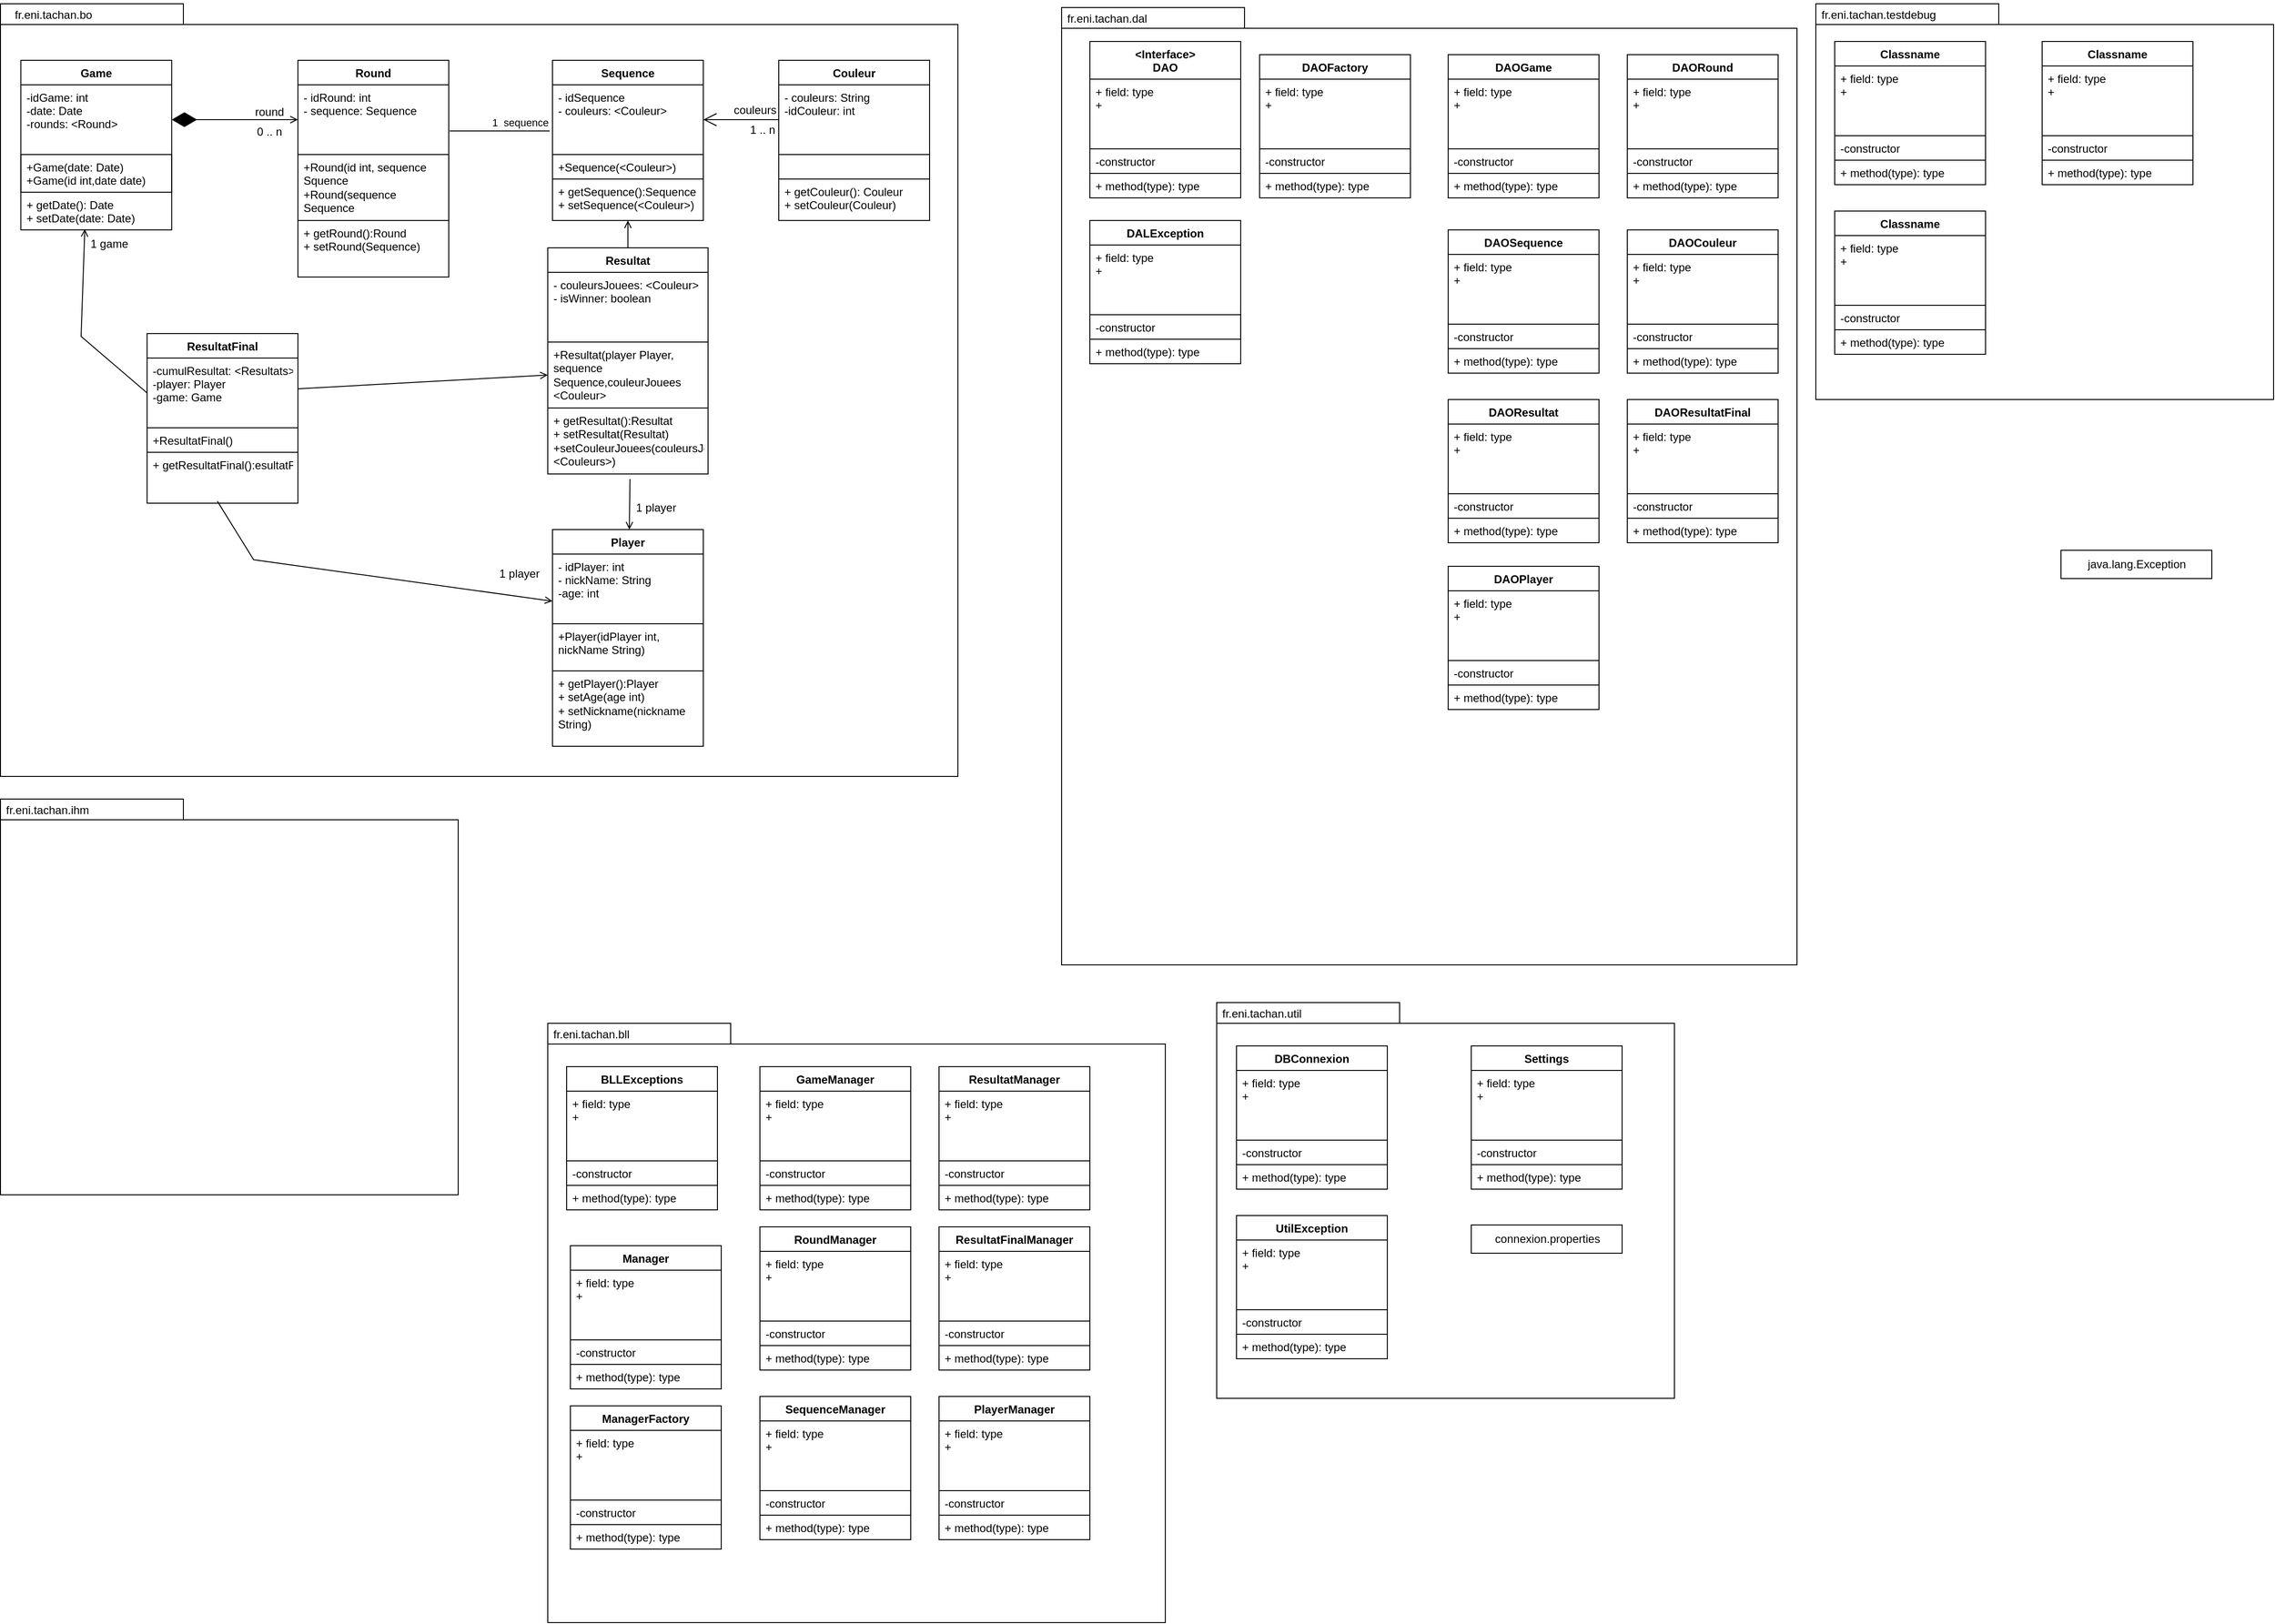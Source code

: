 <mxfile version="20.3.0" type="device"><diagram name="Map" id="b5b7bab2-c9e2-2cf4-8b2a-24fd1a2a6d21"><mxGraphModel dx="1420" dy="-312" grid="1" gridSize="10" guides="1" tooltips="1" connect="1" arrows="1" fold="1" page="1" pageScale="1" pageWidth="1654" pageHeight="1169" background="none" math="0" shadow="0"><root><mxCell id="0"/><mxCell id="1" parent="0"/><mxCell id="zEIN68VKkGKKi_IBw0kK-7" value="" style="group" parent="1" vertex="1" connectable="0"><mxGeometry x="1334.5" y="2376" width="485.5" height="424" as="geometry"/></mxCell><mxCell id="zEIN68VKkGKKi_IBw0kK-8" value="" style="shape=folder;fontStyle=1;spacingTop=10;tabWidth=194;tabHeight=22;tabPosition=left;html=1;rounded=0;shadow=0;comic=0;labelBackgroundColor=none;strokeWidth=1;fillColor=none;fontFamily=Verdana;fontSize=10;align=center;" parent="zEIN68VKkGKKi_IBw0kK-7" vertex="1"><mxGeometry y="4" width="485.5" height="420" as="geometry"/></mxCell><mxCell id="zEIN68VKkGKKi_IBw0kK-9" value="fr.eni.tachan.util" style="text;strokeColor=none;fillColor=none;align=left;verticalAlign=middle;spacingLeft=4;spacingRight=4;overflow=hidden;points=[[0,0.5],[1,0.5]];portConstraint=eastwest;rotatable=0;" parent="zEIN68VKkGKKi_IBw0kK-7" vertex="1"><mxGeometry width="110" height="30" as="geometry"/></mxCell><mxCell id="zEIN68VKkGKKi_IBw0kK-60" value="DBConnexion" style="swimlane;fontStyle=1;align=center;verticalAlign=top;childLayout=stackLayout;horizontal=1;startSize=26;horizontalStack=0;resizeParent=1;resizeParentMax=0;resizeLast=0;collapsible=1;marginBottom=0;" parent="zEIN68VKkGKKi_IBw0kK-7" vertex="1"><mxGeometry x="21" y="50" width="159.98" height="152" as="geometry"/></mxCell><mxCell id="zEIN68VKkGKKi_IBw0kK-61" value="+ field: type&#10;+" style="text;strokeColor=none;fillColor=none;align=left;verticalAlign=top;spacingLeft=4;spacingRight=4;overflow=hidden;rotatable=0;points=[[0,0.5],[1,0.5]];portConstraint=eastwest;" parent="zEIN68VKkGKKi_IBw0kK-60" vertex="1"><mxGeometry y="26" width="159.98" height="74" as="geometry"/></mxCell><mxCell id="zEIN68VKkGKKi_IBw0kK-62" value="-constructor" style="text;strokeColor=default;fillColor=none;align=left;verticalAlign=top;spacingLeft=4;spacingRight=4;overflow=hidden;rotatable=0;points=[[0,0.5],[1,0.5]];portConstraint=eastwest;" parent="zEIN68VKkGKKi_IBw0kK-60" vertex="1"><mxGeometry y="100" width="159.98" height="26" as="geometry"/></mxCell><mxCell id="zEIN68VKkGKKi_IBw0kK-63" value="+ method(type): type" style="text;strokeColor=none;fillColor=none;align=left;verticalAlign=top;spacingLeft=4;spacingRight=4;overflow=hidden;rotatable=0;points=[[0,0.5],[1,0.5]];portConstraint=eastwest;" parent="zEIN68VKkGKKi_IBw0kK-60" vertex="1"><mxGeometry y="126" width="159.98" height="26" as="geometry"/></mxCell><mxCell id="zEIN68VKkGKKi_IBw0kK-64" value="UtilException" style="swimlane;fontStyle=1;align=center;verticalAlign=top;childLayout=stackLayout;horizontal=1;startSize=26;horizontalStack=0;resizeParent=1;resizeParentMax=0;resizeLast=0;collapsible=1;marginBottom=0;" parent="zEIN68VKkGKKi_IBw0kK-7" vertex="1"><mxGeometry x="21" y="230" width="159.98" height="152" as="geometry"/></mxCell><mxCell id="zEIN68VKkGKKi_IBw0kK-65" value="+ field: type&#10;+" style="text;strokeColor=none;fillColor=none;align=left;verticalAlign=top;spacingLeft=4;spacingRight=4;overflow=hidden;rotatable=0;points=[[0,0.5],[1,0.5]];portConstraint=eastwest;" parent="zEIN68VKkGKKi_IBw0kK-64" vertex="1"><mxGeometry y="26" width="159.98" height="74" as="geometry"/></mxCell><mxCell id="zEIN68VKkGKKi_IBw0kK-66" value="-constructor" style="text;strokeColor=default;fillColor=none;align=left;verticalAlign=top;spacingLeft=4;spacingRight=4;overflow=hidden;rotatable=0;points=[[0,0.5],[1,0.5]];portConstraint=eastwest;" parent="zEIN68VKkGKKi_IBw0kK-64" vertex="1"><mxGeometry y="100" width="159.98" height="26" as="geometry"/></mxCell><mxCell id="zEIN68VKkGKKi_IBw0kK-67" value="+ method(type): type" style="text;strokeColor=none;fillColor=none;align=left;verticalAlign=top;spacingLeft=4;spacingRight=4;overflow=hidden;rotatable=0;points=[[0,0.5],[1,0.5]];portConstraint=eastwest;" parent="zEIN68VKkGKKi_IBw0kK-64" vertex="1"><mxGeometry y="126" width="159.98" height="26" as="geometry"/></mxCell><mxCell id="zEIN68VKkGKKi_IBw0kK-68" value="Settings" style="swimlane;fontStyle=1;align=center;verticalAlign=top;childLayout=stackLayout;horizontal=1;startSize=26;horizontalStack=0;resizeParent=1;resizeParentMax=0;resizeLast=0;collapsible=1;marginBottom=0;" parent="zEIN68VKkGKKi_IBw0kK-7" vertex="1"><mxGeometry x="270" y="50" width="159.98" height="152" as="geometry"/></mxCell><mxCell id="zEIN68VKkGKKi_IBw0kK-69" value="+ field: type&#10;+" style="text;strokeColor=none;fillColor=none;align=left;verticalAlign=top;spacingLeft=4;spacingRight=4;overflow=hidden;rotatable=0;points=[[0,0.5],[1,0.5]];portConstraint=eastwest;" parent="zEIN68VKkGKKi_IBw0kK-68" vertex="1"><mxGeometry y="26" width="159.98" height="74" as="geometry"/></mxCell><mxCell id="zEIN68VKkGKKi_IBw0kK-70" value="-constructor" style="text;strokeColor=default;fillColor=none;align=left;verticalAlign=top;spacingLeft=4;spacingRight=4;overflow=hidden;rotatable=0;points=[[0,0.5],[1,0.5]];portConstraint=eastwest;" parent="zEIN68VKkGKKi_IBw0kK-68" vertex="1"><mxGeometry y="100" width="159.98" height="26" as="geometry"/></mxCell><mxCell id="zEIN68VKkGKKi_IBw0kK-71" value="+ method(type): type" style="text;strokeColor=none;fillColor=none;align=left;verticalAlign=top;spacingLeft=4;spacingRight=4;overflow=hidden;rotatable=0;points=[[0,0.5],[1,0.5]];portConstraint=eastwest;" parent="zEIN68VKkGKKi_IBw0kK-68" vertex="1"><mxGeometry y="126" width="159.98" height="26" as="geometry"/></mxCell><mxCell id="zEIN68VKkGKKi_IBw0kK-72" value="connexion.properties" style="html=1;strokeColor=default;" parent="zEIN68VKkGKKi_IBw0kK-7" vertex="1"><mxGeometry x="270" y="240" width="160" height="30" as="geometry"/></mxCell><mxCell id="zEIN68VKkGKKi_IBw0kK-10" value="" style="group" parent="1" vertex="1" connectable="0"><mxGeometry x="44.5" y="2160" width="485.5" height="424" as="geometry"/></mxCell><mxCell id="zEIN68VKkGKKi_IBw0kK-11" value="" style="shape=folder;fontStyle=1;spacingTop=10;tabWidth=194;tabHeight=22;tabPosition=left;html=1;rounded=0;shadow=0;comic=0;labelBackgroundColor=none;strokeWidth=1;fillColor=none;fontFamily=Verdana;fontSize=10;align=center;" parent="zEIN68VKkGKKi_IBw0kK-10" vertex="1"><mxGeometry y="4" width="485.5" height="420" as="geometry"/></mxCell><mxCell id="zEIN68VKkGKKi_IBw0kK-12" value="fr.eni.tachan.ihm" style="text;strokeColor=none;fillColor=none;align=left;verticalAlign=middle;spacingLeft=4;spacingRight=4;overflow=hidden;points=[[0,0.5],[1,0.5]];portConstraint=eastwest;rotatable=0;" parent="zEIN68VKkGKKi_IBw0kK-10" vertex="1"><mxGeometry width="110" height="30" as="geometry"/></mxCell><mxCell id="zEIN68VKkGKKi_IBw0kK-16" value="" style="group" parent="1" vertex="1" connectable="0"><mxGeometry x="1970" y="1316" width="485.5" height="424" as="geometry"/></mxCell><mxCell id="zEIN68VKkGKKi_IBw0kK-17" value="" style="shape=folder;fontStyle=1;spacingTop=10;tabWidth=194;tabHeight=22;tabPosition=left;html=1;rounded=0;shadow=0;comic=0;labelBackgroundColor=none;strokeWidth=1;fillColor=none;fontFamily=Verdana;fontSize=10;align=center;" parent="zEIN68VKkGKKi_IBw0kK-16" vertex="1"><mxGeometry y="4" width="485.5" height="420" as="geometry"/></mxCell><mxCell id="zEIN68VKkGKKi_IBw0kK-18" value="fr.eni.tachan.testdebug" style="text;strokeColor=none;fillColor=none;align=left;verticalAlign=middle;spacingLeft=4;spacingRight=4;overflow=hidden;points=[[0,0.5],[1,0.5]];portConstraint=eastwest;rotatable=0;" parent="zEIN68VKkGKKi_IBw0kK-16" vertex="1"><mxGeometry width="140" height="30" as="geometry"/></mxCell><mxCell id="zEIN68VKkGKKi_IBw0kK-48" value="Classname" style="swimlane;fontStyle=1;align=center;verticalAlign=top;childLayout=stackLayout;horizontal=1;startSize=26;horizontalStack=0;resizeParent=1;resizeParentMax=0;resizeLast=0;collapsible=1;marginBottom=0;" parent="zEIN68VKkGKKi_IBw0kK-16" vertex="1"><mxGeometry x="20" y="44" width="159.98" height="152" as="geometry"/></mxCell><mxCell id="zEIN68VKkGKKi_IBw0kK-49" value="+ field: type&#10;+" style="text;strokeColor=none;fillColor=none;align=left;verticalAlign=top;spacingLeft=4;spacingRight=4;overflow=hidden;rotatable=0;points=[[0,0.5],[1,0.5]];portConstraint=eastwest;" parent="zEIN68VKkGKKi_IBw0kK-48" vertex="1"><mxGeometry y="26" width="159.98" height="74" as="geometry"/></mxCell><mxCell id="zEIN68VKkGKKi_IBw0kK-50" value="-constructor" style="text;strokeColor=default;fillColor=none;align=left;verticalAlign=top;spacingLeft=4;spacingRight=4;overflow=hidden;rotatable=0;points=[[0,0.5],[1,0.5]];portConstraint=eastwest;" parent="zEIN68VKkGKKi_IBw0kK-48" vertex="1"><mxGeometry y="100" width="159.98" height="26" as="geometry"/></mxCell><mxCell id="zEIN68VKkGKKi_IBw0kK-51" value="+ method(type): type" style="text;strokeColor=none;fillColor=none;align=left;verticalAlign=top;spacingLeft=4;spacingRight=4;overflow=hidden;rotatable=0;points=[[0,0.5],[1,0.5]];portConstraint=eastwest;" parent="zEIN68VKkGKKi_IBw0kK-48" vertex="1"><mxGeometry y="126" width="159.98" height="26" as="geometry"/></mxCell><mxCell id="zEIN68VKkGKKi_IBw0kK-52" value="Classname" style="swimlane;fontStyle=1;align=center;verticalAlign=top;childLayout=stackLayout;horizontal=1;startSize=26;horizontalStack=0;resizeParent=1;resizeParentMax=0;resizeLast=0;collapsible=1;marginBottom=0;" parent="zEIN68VKkGKKi_IBw0kK-16" vertex="1"><mxGeometry x="240" y="44" width="159.98" height="152" as="geometry"/></mxCell><mxCell id="zEIN68VKkGKKi_IBw0kK-53" value="+ field: type&#10;+" style="text;strokeColor=none;fillColor=none;align=left;verticalAlign=top;spacingLeft=4;spacingRight=4;overflow=hidden;rotatable=0;points=[[0,0.5],[1,0.5]];portConstraint=eastwest;" parent="zEIN68VKkGKKi_IBw0kK-52" vertex="1"><mxGeometry y="26" width="159.98" height="74" as="geometry"/></mxCell><mxCell id="zEIN68VKkGKKi_IBw0kK-54" value="-constructor" style="text;strokeColor=default;fillColor=none;align=left;verticalAlign=top;spacingLeft=4;spacingRight=4;overflow=hidden;rotatable=0;points=[[0,0.5],[1,0.5]];portConstraint=eastwest;" parent="zEIN68VKkGKKi_IBw0kK-52" vertex="1"><mxGeometry y="100" width="159.98" height="26" as="geometry"/></mxCell><mxCell id="zEIN68VKkGKKi_IBw0kK-55" value="+ method(type): type" style="text;strokeColor=none;fillColor=none;align=left;verticalAlign=top;spacingLeft=4;spacingRight=4;overflow=hidden;rotatable=0;points=[[0,0.5],[1,0.5]];portConstraint=eastwest;" parent="zEIN68VKkGKKi_IBw0kK-52" vertex="1"><mxGeometry y="126" width="159.98" height="26" as="geometry"/></mxCell><mxCell id="zEIN68VKkGKKi_IBw0kK-56" value="Classname" style="swimlane;fontStyle=1;align=center;verticalAlign=top;childLayout=stackLayout;horizontal=1;startSize=26;horizontalStack=0;resizeParent=1;resizeParentMax=0;resizeLast=0;collapsible=1;marginBottom=0;" parent="zEIN68VKkGKKi_IBw0kK-16" vertex="1"><mxGeometry x="20" y="224" width="159.98" height="152" as="geometry"/></mxCell><mxCell id="zEIN68VKkGKKi_IBw0kK-57" value="+ field: type&#10;+" style="text;strokeColor=none;fillColor=none;align=left;verticalAlign=top;spacingLeft=4;spacingRight=4;overflow=hidden;rotatable=0;points=[[0,0.5],[1,0.5]];portConstraint=eastwest;" parent="zEIN68VKkGKKi_IBw0kK-56" vertex="1"><mxGeometry y="26" width="159.98" height="74" as="geometry"/></mxCell><mxCell id="zEIN68VKkGKKi_IBw0kK-58" value="-constructor" style="text;strokeColor=default;fillColor=none;align=left;verticalAlign=top;spacingLeft=4;spacingRight=4;overflow=hidden;rotatable=0;points=[[0,0.5],[1,0.5]];portConstraint=eastwest;" parent="zEIN68VKkGKKi_IBw0kK-56" vertex="1"><mxGeometry y="100" width="159.98" height="26" as="geometry"/></mxCell><mxCell id="zEIN68VKkGKKi_IBw0kK-59" value="+ method(type): type" style="text;strokeColor=none;fillColor=none;align=left;verticalAlign=top;spacingLeft=4;spacingRight=4;overflow=hidden;rotatable=0;points=[[0,0.5],[1,0.5]];portConstraint=eastwest;" parent="zEIN68VKkGKKi_IBw0kK-56" vertex="1"><mxGeometry y="126" width="159.98" height="26" as="geometry"/></mxCell><mxCell id="zEIN68VKkGKKi_IBw0kK-73" value="java.lang.Exception" style="html=1;strokeColor=default;" parent="1" vertex="1"><mxGeometry x="2230" y="1900" width="160" height="30" as="geometry"/></mxCell><mxCell id="6e0c8c40b5770093-72" value="" style="shape=folder;fontStyle=1;spacingTop=10;tabWidth=194;tabHeight=22;tabPosition=left;html=1;rounded=0;shadow=0;comic=0;labelBackgroundColor=none;strokeWidth=1;fillColor=none;fontFamily=Verdana;fontSize=10;align=center;" parent="1" vertex="1"><mxGeometry x="44.5" y="1320" width="1015.5" height="820" as="geometry"/></mxCell><mxCell id="zEIN68VKkGKKi_IBw0kK-2" value="fr.eni.tachan.bo" style="text;strokeColor=none;fillColor=none;align=left;verticalAlign=middle;spacingLeft=4;spacingRight=4;overflow=hidden;points=[[0,0.5],[1,0.5]];portConstraint=eastwest;rotatable=0;" parent="1" vertex="1"><mxGeometry x="53.738" y="1316" width="184.768" height="30" as="geometry"/></mxCell><mxCell id="zEIN68VKkGKKi_IBw0kK-19" value="Game" style="swimlane;fontStyle=1;align=center;verticalAlign=top;childLayout=stackLayout;horizontal=1;startSize=26;horizontalStack=0;resizeParent=1;resizeParentMax=0;resizeLast=0;collapsible=1;marginBottom=0;" parent="1" vertex="1"><mxGeometry x="66.13" y="1380" width="159.98" height="180" as="geometry"/></mxCell><mxCell id="zEIN68VKkGKKi_IBw0kK-20" value="-idGame: int&#10;-date: Date&#10;-rounds: &lt;Round&gt;" style="text;strokeColor=none;fillColor=none;align=left;verticalAlign=top;spacingLeft=4;spacingRight=4;overflow=hidden;rotatable=0;points=[[0,0.5],[1,0.5]];portConstraint=eastwest;" parent="zEIN68VKkGKKi_IBw0kK-19" vertex="1"><mxGeometry y="26" width="159.98" height="74" as="geometry"/></mxCell><mxCell id="zEIN68VKkGKKi_IBw0kK-23" value="+Game(date: Date)&#10;+Game(id int,date date)" style="text;strokeColor=default;fillColor=none;align=left;verticalAlign=top;spacingLeft=4;spacingRight=4;overflow=hidden;rotatable=0;points=[[0,0.5],[1,0.5]];portConstraint=eastwest;" parent="zEIN68VKkGKKi_IBw0kK-19" vertex="1"><mxGeometry y="100" width="159.98" height="40" as="geometry"/></mxCell><mxCell id="zEIN68VKkGKKi_IBw0kK-22" value="+ getDate(): Date&#10;+ setDate(date: Date)" style="text;strokeColor=none;fillColor=none;align=left;verticalAlign=top;spacingLeft=4;spacingRight=4;overflow=hidden;rotatable=0;points=[[0,0.5],[1,0.5]];portConstraint=eastwest;" parent="zEIN68VKkGKKi_IBw0kK-19" vertex="1"><mxGeometry y="140" width="159.98" height="40" as="geometry"/></mxCell><mxCell id="zEIN68VKkGKKi_IBw0kK-24" value="Round" style="swimlane;fontStyle=1;align=center;verticalAlign=top;childLayout=stackLayout;horizontal=1;startSize=26;horizontalStack=0;resizeParent=1;resizeParentMax=0;resizeLast=0;collapsible=1;marginBottom=0;" parent="1" vertex="1"><mxGeometry x="360" y="1380" width="159.98" height="230" as="geometry"/></mxCell><mxCell id="zEIN68VKkGKKi_IBw0kK-25" value="- idRound: int&#10;- sequence: Sequence" style="text;strokeColor=none;fillColor=none;align=left;verticalAlign=top;spacingLeft=4;spacingRight=4;overflow=hidden;rotatable=0;points=[[0,0.5],[1,0.5]];portConstraint=eastwest;" parent="zEIN68VKkGKKi_IBw0kK-24" vertex="1"><mxGeometry y="26" width="159.98" height="74" as="geometry"/></mxCell><mxCell id="zEIN68VKkGKKi_IBw0kK-26" value="+Round(id int, sequence Squence&#10;+Round(sequence Sequence" style="text;strokeColor=default;fillColor=none;align=left;verticalAlign=top;spacingLeft=4;spacingRight=4;overflow=hidden;rotatable=0;points=[[0,0.5],[1,0.5]];portConstraint=eastwest;whiteSpace=wrap;" parent="zEIN68VKkGKKi_IBw0kK-24" vertex="1"><mxGeometry y="100" width="159.98" height="70" as="geometry"/></mxCell><mxCell id="zEIN68VKkGKKi_IBw0kK-27" value="+ getRound():Round&#10;+ setRound(Sequence)" style="text;strokeColor=none;fillColor=none;align=left;verticalAlign=top;spacingLeft=4;spacingRight=4;overflow=hidden;rotatable=0;points=[[0,0.5],[1,0.5]];portConstraint=eastwest;" parent="zEIN68VKkGKKi_IBw0kK-24" vertex="1"><mxGeometry y="170" width="159.98" height="60" as="geometry"/></mxCell><mxCell id="zEIN68VKkGKKi_IBw0kK-28" value="Player" style="swimlane;fontStyle=1;align=center;verticalAlign=top;childLayout=stackLayout;horizontal=1;startSize=26;horizontalStack=0;resizeParent=1;resizeParentMax=0;resizeLast=0;collapsible=1;marginBottom=0;whiteSpace=wrap;" parent="1" vertex="1"><mxGeometry x="630" y="1878" width="159.98" height="230" as="geometry"/></mxCell><mxCell id="zEIN68VKkGKKi_IBw0kK-29" value="- idPlayer: int&#10;- nickName: String&#10;-age: int" style="text;strokeColor=none;fillColor=none;align=left;verticalAlign=top;spacingLeft=4;spacingRight=4;overflow=hidden;rotatable=0;points=[[0,0.5],[1,0.5]];portConstraint=eastwest;" parent="zEIN68VKkGKKi_IBw0kK-28" vertex="1"><mxGeometry y="26" width="159.98" height="74" as="geometry"/></mxCell><mxCell id="zEIN68VKkGKKi_IBw0kK-30" value="+Player(idPlayer int, nickName String)" style="text;strokeColor=default;fillColor=none;align=left;verticalAlign=top;spacingLeft=4;spacingRight=4;overflow=hidden;rotatable=0;points=[[0,0.5],[1,0.5]];portConstraint=eastwest;whiteSpace=wrap;" parent="zEIN68VKkGKKi_IBw0kK-28" vertex="1"><mxGeometry y="100" width="159.98" height="50" as="geometry"/></mxCell><mxCell id="zEIN68VKkGKKi_IBw0kK-31" value="+ getPlayer():Player&#10;+ setAge(age int)&#10;+ setNickname(nickname String)" style="text;strokeColor=none;fillColor=none;align=left;verticalAlign=top;spacingLeft=4;spacingRight=4;overflow=hidden;rotatable=0;points=[[0,0.5],[1,0.5]];portConstraint=eastwest;whiteSpace=wrap;" parent="zEIN68VKkGKKi_IBw0kK-28" vertex="1"><mxGeometry y="150" width="159.98" height="80" as="geometry"/></mxCell><mxCell id="zEIN68VKkGKKi_IBw0kK-32" value="Sequence" style="swimlane;fontStyle=1;align=center;verticalAlign=top;childLayout=stackLayout;horizontal=1;startSize=26;horizontalStack=0;resizeParent=1;resizeParentMax=0;resizeLast=0;collapsible=1;marginBottom=0;" parent="1" vertex="1"><mxGeometry x="630" y="1380" width="159.98" height="170" as="geometry"/></mxCell><mxCell id="zEIN68VKkGKKi_IBw0kK-33" value="- idSequence&#10;- couleurs: &lt;Couleur&gt;" style="text;strokeColor=none;fillColor=none;align=left;verticalAlign=top;spacingLeft=4;spacingRight=4;overflow=hidden;rotatable=0;points=[[0,0.5],[1,0.5]];portConstraint=eastwest;" parent="zEIN68VKkGKKi_IBw0kK-32" vertex="1"><mxGeometry y="26" width="159.98" height="74" as="geometry"/></mxCell><mxCell id="zEIN68VKkGKKi_IBw0kK-34" value="+Sequence(&lt;Couleur&gt;)" style="text;strokeColor=default;fillColor=none;align=left;verticalAlign=top;spacingLeft=4;spacingRight=4;overflow=hidden;rotatable=0;points=[[0,0.5],[1,0.5]];portConstraint=eastwest;" parent="zEIN68VKkGKKi_IBw0kK-32" vertex="1"><mxGeometry y="100" width="159.98" height="26" as="geometry"/></mxCell><mxCell id="zEIN68VKkGKKi_IBw0kK-35" value="+ getSequence():Sequence&#10;+ setSequence(&lt;Couleur&gt;)" style="text;strokeColor=none;fillColor=none;align=left;verticalAlign=top;spacingLeft=4;spacingRight=4;overflow=hidden;rotatable=0;points=[[0,0.5],[1,0.5]];portConstraint=eastwest;" parent="zEIN68VKkGKKi_IBw0kK-32" vertex="1"><mxGeometry y="126" width="159.98" height="44" as="geometry"/></mxCell><mxCell id="zEIN68VKkGKKi_IBw0kK-36" value="Resultat" style="swimlane;fontStyle=1;align=center;verticalAlign=top;childLayout=stackLayout;horizontal=1;startSize=26;horizontalStack=0;resizeParent=1;resizeParentMax=0;resizeLast=0;collapsible=1;marginBottom=0;" parent="1" vertex="1"><mxGeometry x="625" y="1579" width="170" height="240" as="geometry"/></mxCell><mxCell id="zEIN68VKkGKKi_IBw0kK-37" value="- couleursJouees: &lt;Couleur&gt;&#10;- isWinner: boolean&#10;" style="text;strokeColor=none;fillColor=none;align=left;verticalAlign=top;spacingLeft=4;spacingRight=4;overflow=hidden;rotatable=0;points=[[0,0.5],[1,0.5]];portConstraint=eastwest;" parent="zEIN68VKkGKKi_IBw0kK-36" vertex="1"><mxGeometry y="26" width="170" height="74" as="geometry"/></mxCell><mxCell id="zEIN68VKkGKKi_IBw0kK-38" value="+Resultat(player Player, sequence Sequence,couleurJouees &lt;Couleur&gt;" style="text;strokeColor=default;fillColor=none;align=left;verticalAlign=top;spacingLeft=4;spacingRight=4;overflow=hidden;rotatable=0;points=[[0,0.5],[1,0.5]];portConstraint=eastwest;whiteSpace=wrap;" parent="zEIN68VKkGKKi_IBw0kK-36" vertex="1"><mxGeometry y="100" width="170" height="70" as="geometry"/></mxCell><mxCell id="zEIN68VKkGKKi_IBw0kK-39" value="+ getResultat():Resultat&#10;+ setResultat(Resultat)&#10;+setCouleurJouees(couleursJouees &lt;Couleurs&gt;)" style="text;strokeColor=none;fillColor=none;align=left;verticalAlign=top;spacingLeft=4;spacingRight=4;overflow=hidden;rotatable=0;points=[[0,0.5],[1,0.5]];portConstraint=eastwest;whiteSpace=wrap;" parent="zEIN68VKkGKKi_IBw0kK-36" vertex="1"><mxGeometry y="170" width="170" height="70" as="geometry"/></mxCell><mxCell id="GcIb32cP4__94c4QYOLV-1" value="Couleur" style="swimlane;fontStyle=1;align=center;verticalAlign=top;childLayout=stackLayout;horizontal=1;startSize=26;horizontalStack=0;resizeParent=1;resizeParentMax=0;resizeLast=0;collapsible=1;marginBottom=0;" vertex="1" parent="1"><mxGeometry x="870" y="1380" width="159.98" height="170" as="geometry"/></mxCell><mxCell id="GcIb32cP4__94c4QYOLV-2" value="- couleurs: String&#10;-idCouleur: int" style="text;strokeColor=none;fillColor=none;align=left;verticalAlign=top;spacingLeft=4;spacingRight=4;overflow=hidden;rotatable=0;points=[[0,0.5],[1,0.5]];portConstraint=eastwest;" vertex="1" parent="GcIb32cP4__94c4QYOLV-1"><mxGeometry y="26" width="159.98" height="74" as="geometry"/></mxCell><mxCell id="GcIb32cP4__94c4QYOLV-3" value="" style="text;strokeColor=default;fillColor=none;align=left;verticalAlign=top;spacingLeft=4;spacingRight=4;overflow=hidden;rotatable=0;points=[[0,0.5],[1,0.5]];portConstraint=eastwest;" vertex="1" parent="GcIb32cP4__94c4QYOLV-1"><mxGeometry y="100" width="159.98" height="26" as="geometry"/></mxCell><mxCell id="GcIb32cP4__94c4QYOLV-4" value="+ getCouleur(): Couleur&#10;+ setCouleur(Couleur)" style="text;strokeColor=none;fillColor=none;align=left;verticalAlign=top;spacingLeft=4;spacingRight=4;overflow=hidden;rotatable=0;points=[[0,0.5],[1,0.5]];portConstraint=eastwest;" vertex="1" parent="GcIb32cP4__94c4QYOLV-1"><mxGeometry y="126" width="159.98" height="44" as="geometry"/></mxCell><mxCell id="GcIb32cP4__94c4QYOLV-5" value="ResultatFinal" style="swimlane;fontStyle=1;align=center;verticalAlign=top;childLayout=stackLayout;horizontal=1;startSize=26;horizontalStack=0;resizeParent=1;resizeParentMax=0;resizeLast=0;collapsible=1;marginBottom=0;" vertex="1" parent="1"><mxGeometry x="200.02" y="1670" width="159.98" height="180" as="geometry"/></mxCell><mxCell id="GcIb32cP4__94c4QYOLV-6" value="-cumulResultat: &lt;Resultats&gt;&#10;-player: Player &#10;-game: Game" style="text;strokeColor=none;fillColor=none;align=left;verticalAlign=top;spacingLeft=4;spacingRight=4;overflow=hidden;rotatable=0;points=[[0,0.5],[1,0.5]];portConstraint=eastwest;" vertex="1" parent="GcIb32cP4__94c4QYOLV-5"><mxGeometry y="26" width="159.98" height="74" as="geometry"/></mxCell><mxCell id="GcIb32cP4__94c4QYOLV-7" value="+ResultatFinal()" style="text;strokeColor=default;fillColor=none;align=left;verticalAlign=top;spacingLeft=4;spacingRight=4;overflow=hidden;rotatable=0;points=[[0,0.5],[1,0.5]];portConstraint=eastwest;" vertex="1" parent="GcIb32cP4__94c4QYOLV-5"><mxGeometry y="100" width="159.98" height="26" as="geometry"/></mxCell><mxCell id="GcIb32cP4__94c4QYOLV-8" value="+ getResultatFinal():esultatFinal" style="text;strokeColor=none;fillColor=none;align=left;verticalAlign=top;spacingLeft=4;spacingRight=4;overflow=hidden;rotatable=0;points=[[0,0.5],[1,0.5]];portConstraint=eastwest;" vertex="1" parent="GcIb32cP4__94c4QYOLV-5"><mxGeometry y="126" width="159.98" height="54" as="geometry"/></mxCell><mxCell id="GcIb32cP4__94c4QYOLV-11" value="" style="endArrow=diamondThin;endFill=1;endSize=24;html=1;rounded=0;startArrow=open;startFill=0;" edge="1" parent="1" source="zEIN68VKkGKKi_IBw0kK-25" target="zEIN68VKkGKKi_IBw0kK-20"><mxGeometry width="160" relative="1" as="geometry"><mxPoint x="1160" y="1690" as="sourcePoint"/><mxPoint x="1320" y="1690" as="targetPoint"/></mxGeometry></mxCell><mxCell id="GcIb32cP4__94c4QYOLV-12" value="round" style="text;html=1;strokeColor=none;fillColor=none;align=center;verticalAlign=middle;whiteSpace=wrap;rounded=0;" vertex="1" parent="1"><mxGeometry x="300" y="1420" width="60" height="30" as="geometry"/></mxCell><mxCell id="GcIb32cP4__94c4QYOLV-13" value="0 .. n" style="text;html=1;strokeColor=none;fillColor=none;align=center;verticalAlign=middle;whiteSpace=wrap;rounded=0;" vertex="1" parent="1"><mxGeometry x="300" y="1441" width="60" height="30" as="geometry"/></mxCell><mxCell id="GcIb32cP4__94c4QYOLV-14" value="" style="endArrow=open;html=1;rounded=0;exitX=0.513;exitY=1.077;exitDx=0;exitDy=0;exitPerimeter=0;endFill=0;" edge="1" parent="1" source="zEIN68VKkGKKi_IBw0kK-39" target="zEIN68VKkGKKi_IBw0kK-28"><mxGeometry width="50" height="50" relative="1" as="geometry"><mxPoint x="860" y="1812" as="sourcePoint"/><mxPoint x="910" y="1762" as="targetPoint"/></mxGeometry></mxCell><mxCell id="GcIb32cP4__94c4QYOLV-15" value="1 player" style="text;html=1;strokeColor=none;fillColor=none;align=center;verticalAlign=middle;whiteSpace=wrap;rounded=0;" vertex="1" parent="1"><mxGeometry x="710" y="1840" width="60" height="30" as="geometry"/></mxCell><mxCell id="GcIb32cP4__94c4QYOLV-16" value="" style="endArrow=none;html=1;edgeStyle=orthogonalEdgeStyle;rounded=0;exitX=1.006;exitY=0.662;exitDx=0;exitDy=0;exitPerimeter=0;entryX=-0.019;entryY=0.662;entryDx=0;entryDy=0;entryPerimeter=0;" edge="1" parent="1" source="zEIN68VKkGKKi_IBw0kK-25" target="zEIN68VKkGKKi_IBw0kK-33"><mxGeometry relative="1" as="geometry"><mxPoint x="540" y="1460" as="sourcePoint"/><mxPoint x="700" y="1460" as="targetPoint"/></mxGeometry></mxCell><mxCell id="GcIb32cP4__94c4QYOLV-18" value="1&amp;nbsp; sequence" style="edgeLabel;resizable=0;html=1;align=right;verticalAlign=bottom;" connectable="0" vertex="1" parent="GcIb32cP4__94c4QYOLV-16"><mxGeometry x="1" relative="1" as="geometry"/></mxCell><mxCell id="GcIb32cP4__94c4QYOLV-19" value="" style="endArrow=open;endFill=1;endSize=12;html=1;rounded=0;" edge="1" parent="1" source="GcIb32cP4__94c4QYOLV-2" target="zEIN68VKkGKKi_IBw0kK-33"><mxGeometry width="160" relative="1" as="geometry"><mxPoint x="1160" y="1590" as="sourcePoint"/><mxPoint x="1320" y="1590" as="targetPoint"/></mxGeometry></mxCell><mxCell id="GcIb32cP4__94c4QYOLV-20" value="couleurs" style="text;html=1;strokeColor=none;fillColor=none;align=center;verticalAlign=middle;whiteSpace=wrap;rounded=0;" vertex="1" parent="1"><mxGeometry x="815" y="1417.5" width="60" height="30" as="geometry"/></mxCell><mxCell id="GcIb32cP4__94c4QYOLV-21" value="1 .. n" style="text;html=1;strokeColor=none;fillColor=none;align=center;verticalAlign=middle;whiteSpace=wrap;rounded=0;" vertex="1" parent="1"><mxGeometry x="823" y="1438.5" width="60" height="30" as="geometry"/></mxCell><mxCell id="GcIb32cP4__94c4QYOLV-22" value="" style="endArrow=open;html=1;rounded=0;exitX=0.5;exitY=0;exitDx=0;exitDy=0;endFill=0;" edge="1" parent="1" source="zEIN68VKkGKKi_IBw0kK-36" target="zEIN68VKkGKKi_IBw0kK-35"><mxGeometry width="50" height="50" relative="1" as="geometry"><mxPoint x="710.0" y="1532.002" as="sourcePoint"/><mxPoint x="709.003" y="1602" as="targetPoint"/></mxGeometry></mxCell><mxCell id="GcIb32cP4__94c4QYOLV-23" value="" style="endArrow=open;html=1;rounded=0;exitX=0.466;exitY=0.962;exitDx=0;exitDy=0;exitPerimeter=0;endFill=0;entryX=0;entryY=0.676;entryDx=0;entryDy=0;entryPerimeter=0;" edge="1" parent="1" source="GcIb32cP4__94c4QYOLV-8" target="zEIN68VKkGKKi_IBw0kK-29"><mxGeometry width="50" height="50" relative="1" as="geometry"><mxPoint x="391.06" y="1850.002" as="sourcePoint"/><mxPoint x="389.996" y="1920" as="targetPoint"/><Array as="points"><mxPoint x="313" y="1910"/></Array></mxGeometry></mxCell><mxCell id="GcIb32cP4__94c4QYOLV-24" value="" style="endArrow=open;html=1;rounded=0;exitX=0;exitY=0.5;exitDx=0;exitDy=0;endFill=0;entryX=0.424;entryY=0.977;entryDx=0;entryDy=0;entryPerimeter=0;" edge="1" parent="1" source="GcIb32cP4__94c4QYOLV-6" target="zEIN68VKkGKKi_IBw0kK-22"><mxGeometry width="50" height="50" relative="1" as="geometry"><mxPoint x="131.06" y="1684.002" as="sourcePoint"/><mxPoint x="129.996" y="1754" as="targetPoint"/><Array as="points"><mxPoint x="130" y="1673"/></Array></mxGeometry></mxCell><mxCell id="GcIb32cP4__94c4QYOLV-25" value="1 game" style="text;html=1;strokeColor=none;fillColor=none;align=center;verticalAlign=middle;whiteSpace=wrap;rounded=0;" vertex="1" parent="1"><mxGeometry x="130" y="1560" width="60" height="30" as="geometry"/></mxCell><mxCell id="GcIb32cP4__94c4QYOLV-26" value="1 player" style="text;html=1;strokeColor=none;fillColor=none;align=center;verticalAlign=middle;whiteSpace=wrap;rounded=0;" vertex="1" parent="1"><mxGeometry x="564.5" y="1910" width="60" height="30" as="geometry"/></mxCell><mxCell id="GcIb32cP4__94c4QYOLV-31" value="" style="endArrow=open;html=1;rounded=0;endFill=0;entryX=0;entryY=0.5;entryDx=0;entryDy=0;" edge="1" parent="1" source="GcIb32cP4__94c4QYOLV-6" target="zEIN68VKkGKKi_IBw0kK-38"><mxGeometry width="50" height="50" relative="1" as="geometry"><mxPoint x="460.71" y="1744" as="sourcePoint"/><mxPoint x="460.004" y="1797.61" as="targetPoint"/></mxGeometry></mxCell><mxCell id="zEIN68VKkGKKi_IBw0kK-14" value="" style="shape=folder;fontStyle=1;spacingTop=10;tabWidth=194;tabHeight=22;tabPosition=left;html=1;rounded=0;shadow=0;comic=0;labelBackgroundColor=none;strokeWidth=1;fillColor=none;fontFamily=Verdana;fontSize=10;align=center;" parent="1" vertex="1"><mxGeometry x="625" y="2402" width="655" height="636" as="geometry"/></mxCell><mxCell id="zEIN68VKkGKKi_IBw0kK-15" value="fr.eni.tachan.bll" style="text;strokeColor=none;fillColor=none;align=left;verticalAlign=middle;spacingLeft=4;spacingRight=4;overflow=hidden;points=[[0,0.5],[1,0.5]];portConstraint=eastwest;rotatable=0;" parent="1" vertex="1"><mxGeometry x="625" y="2398" width="110" height="30" as="geometry"/></mxCell><mxCell id="zEIN68VKkGKKi_IBw0kK-40" value="BLLExceptions" style="swimlane;fontStyle=1;align=center;verticalAlign=top;childLayout=stackLayout;horizontal=1;startSize=26;horizontalStack=0;resizeParent=1;resizeParentMax=0;resizeLast=0;collapsible=1;marginBottom=0;" parent="1" vertex="1"><mxGeometry x="645" y="2448" width="159.98" height="152" as="geometry"/></mxCell><mxCell id="zEIN68VKkGKKi_IBw0kK-41" value="+ field: type&#10;+" style="text;strokeColor=none;fillColor=none;align=left;verticalAlign=top;spacingLeft=4;spacingRight=4;overflow=hidden;rotatable=0;points=[[0,0.5],[1,0.5]];portConstraint=eastwest;" parent="zEIN68VKkGKKi_IBw0kK-40" vertex="1"><mxGeometry y="26" width="159.98" height="74" as="geometry"/></mxCell><mxCell id="zEIN68VKkGKKi_IBw0kK-42" value="-constructor" style="text;strokeColor=default;fillColor=none;align=left;verticalAlign=top;spacingLeft=4;spacingRight=4;overflow=hidden;rotatable=0;points=[[0,0.5],[1,0.5]];portConstraint=eastwest;" parent="zEIN68VKkGKKi_IBw0kK-40" vertex="1"><mxGeometry y="100" width="159.98" height="26" as="geometry"/></mxCell><mxCell id="zEIN68VKkGKKi_IBw0kK-43" value="+ method(type): type" style="text;strokeColor=none;fillColor=none;align=left;verticalAlign=top;spacingLeft=4;spacingRight=4;overflow=hidden;rotatable=0;points=[[0,0.5],[1,0.5]];portConstraint=eastwest;" parent="zEIN68VKkGKKi_IBw0kK-40" vertex="1"><mxGeometry y="126" width="159.98" height="26" as="geometry"/></mxCell><mxCell id="GcIb32cP4__94c4QYOLV-27" value="Manager" style="swimlane;fontStyle=1;align=center;verticalAlign=top;childLayout=stackLayout;horizontal=1;startSize=26;horizontalStack=0;resizeParent=1;resizeParentMax=0;resizeLast=0;collapsible=1;marginBottom=0;" vertex="1" parent="1"><mxGeometry x="649" y="2638" width="159.98" height="152" as="geometry"/></mxCell><mxCell id="GcIb32cP4__94c4QYOLV-28" value="+ field: type&#10;+" style="text;strokeColor=none;fillColor=none;align=left;verticalAlign=top;spacingLeft=4;spacingRight=4;overflow=hidden;rotatable=0;points=[[0,0.5],[1,0.5]];portConstraint=eastwest;" vertex="1" parent="GcIb32cP4__94c4QYOLV-27"><mxGeometry y="26" width="159.98" height="74" as="geometry"/></mxCell><mxCell id="GcIb32cP4__94c4QYOLV-29" value="-constructor" style="text;strokeColor=default;fillColor=none;align=left;verticalAlign=top;spacingLeft=4;spacingRight=4;overflow=hidden;rotatable=0;points=[[0,0.5],[1,0.5]];portConstraint=eastwest;" vertex="1" parent="GcIb32cP4__94c4QYOLV-27"><mxGeometry y="100" width="159.98" height="26" as="geometry"/></mxCell><mxCell id="GcIb32cP4__94c4QYOLV-30" value="+ method(type): type" style="text;strokeColor=none;fillColor=none;align=left;verticalAlign=top;spacingLeft=4;spacingRight=4;overflow=hidden;rotatable=0;points=[[0,0.5],[1,0.5]];portConstraint=eastwest;" vertex="1" parent="GcIb32cP4__94c4QYOLV-27"><mxGeometry y="126" width="159.98" height="26" as="geometry"/></mxCell><mxCell id="GcIb32cP4__94c4QYOLV-32" value="ManagerFactory" style="swimlane;fontStyle=1;align=center;verticalAlign=top;childLayout=stackLayout;horizontal=1;startSize=26;horizontalStack=0;resizeParent=1;resizeParentMax=0;resizeLast=0;collapsible=1;marginBottom=0;" vertex="1" parent="1"><mxGeometry x="649" y="2808" width="159.98" height="152" as="geometry"/></mxCell><mxCell id="GcIb32cP4__94c4QYOLV-33" value="+ field: type&#10;+" style="text;strokeColor=none;fillColor=none;align=left;verticalAlign=top;spacingLeft=4;spacingRight=4;overflow=hidden;rotatable=0;points=[[0,0.5],[1,0.5]];portConstraint=eastwest;" vertex="1" parent="GcIb32cP4__94c4QYOLV-32"><mxGeometry y="26" width="159.98" height="74" as="geometry"/></mxCell><mxCell id="GcIb32cP4__94c4QYOLV-34" value="-constructor" style="text;strokeColor=default;fillColor=none;align=left;verticalAlign=top;spacingLeft=4;spacingRight=4;overflow=hidden;rotatable=0;points=[[0,0.5],[1,0.5]];portConstraint=eastwest;" vertex="1" parent="GcIb32cP4__94c4QYOLV-32"><mxGeometry y="100" width="159.98" height="26" as="geometry"/></mxCell><mxCell id="GcIb32cP4__94c4QYOLV-35" value="+ method(type): type" style="text;strokeColor=none;fillColor=none;align=left;verticalAlign=top;spacingLeft=4;spacingRight=4;overflow=hidden;rotatable=0;points=[[0,0.5],[1,0.5]];portConstraint=eastwest;" vertex="1" parent="GcIb32cP4__94c4QYOLV-32"><mxGeometry y="126" width="159.98" height="26" as="geometry"/></mxCell><mxCell id="GcIb32cP4__94c4QYOLV-36" value="GameManager" style="swimlane;fontStyle=1;align=center;verticalAlign=top;childLayout=stackLayout;horizontal=1;startSize=26;horizontalStack=0;resizeParent=1;resizeParentMax=0;resizeLast=0;collapsible=1;marginBottom=0;" vertex="1" parent="1"><mxGeometry x="850" y="2448" width="159.98" height="152" as="geometry"/></mxCell><mxCell id="GcIb32cP4__94c4QYOLV-37" value="+ field: type&#10;+" style="text;strokeColor=none;fillColor=none;align=left;verticalAlign=top;spacingLeft=4;spacingRight=4;overflow=hidden;rotatable=0;points=[[0,0.5],[1,0.5]];portConstraint=eastwest;" vertex="1" parent="GcIb32cP4__94c4QYOLV-36"><mxGeometry y="26" width="159.98" height="74" as="geometry"/></mxCell><mxCell id="GcIb32cP4__94c4QYOLV-38" value="-constructor" style="text;strokeColor=default;fillColor=none;align=left;verticalAlign=top;spacingLeft=4;spacingRight=4;overflow=hidden;rotatable=0;points=[[0,0.5],[1,0.5]];portConstraint=eastwest;" vertex="1" parent="GcIb32cP4__94c4QYOLV-36"><mxGeometry y="100" width="159.98" height="26" as="geometry"/></mxCell><mxCell id="GcIb32cP4__94c4QYOLV-39" value="+ method(type): type" style="text;strokeColor=none;fillColor=none;align=left;verticalAlign=top;spacingLeft=4;spacingRight=4;overflow=hidden;rotatable=0;points=[[0,0.5],[1,0.5]];portConstraint=eastwest;" vertex="1" parent="GcIb32cP4__94c4QYOLV-36"><mxGeometry y="126" width="159.98" height="26" as="geometry"/></mxCell><mxCell id="GcIb32cP4__94c4QYOLV-40" value="RoundManager" style="swimlane;fontStyle=1;align=center;verticalAlign=top;childLayout=stackLayout;horizontal=1;startSize=26;horizontalStack=0;resizeParent=1;resizeParentMax=0;resizeLast=0;collapsible=1;marginBottom=0;" vertex="1" parent="1"><mxGeometry x="850" y="2618" width="159.98" height="152" as="geometry"/></mxCell><mxCell id="GcIb32cP4__94c4QYOLV-41" value="+ field: type&#10;+" style="text;strokeColor=none;fillColor=none;align=left;verticalAlign=top;spacingLeft=4;spacingRight=4;overflow=hidden;rotatable=0;points=[[0,0.5],[1,0.5]];portConstraint=eastwest;" vertex="1" parent="GcIb32cP4__94c4QYOLV-40"><mxGeometry y="26" width="159.98" height="74" as="geometry"/></mxCell><mxCell id="GcIb32cP4__94c4QYOLV-42" value="-constructor" style="text;strokeColor=default;fillColor=none;align=left;verticalAlign=top;spacingLeft=4;spacingRight=4;overflow=hidden;rotatable=0;points=[[0,0.5],[1,0.5]];portConstraint=eastwest;" vertex="1" parent="GcIb32cP4__94c4QYOLV-40"><mxGeometry y="100" width="159.98" height="26" as="geometry"/></mxCell><mxCell id="GcIb32cP4__94c4QYOLV-43" value="+ method(type): type" style="text;strokeColor=none;fillColor=none;align=left;verticalAlign=top;spacingLeft=4;spacingRight=4;overflow=hidden;rotatable=0;points=[[0,0.5],[1,0.5]];portConstraint=eastwest;" vertex="1" parent="GcIb32cP4__94c4QYOLV-40"><mxGeometry y="126" width="159.98" height="26" as="geometry"/></mxCell><mxCell id="GcIb32cP4__94c4QYOLV-44" value="SequenceManager" style="swimlane;fontStyle=1;align=center;verticalAlign=top;childLayout=stackLayout;horizontal=1;startSize=26;horizontalStack=0;resizeParent=1;resizeParentMax=0;resizeLast=0;collapsible=1;marginBottom=0;" vertex="1" parent="1"><mxGeometry x="850" y="2798" width="159.98" height="152" as="geometry"/></mxCell><mxCell id="GcIb32cP4__94c4QYOLV-45" value="+ field: type&#10;+" style="text;strokeColor=none;fillColor=none;align=left;verticalAlign=top;spacingLeft=4;spacingRight=4;overflow=hidden;rotatable=0;points=[[0,0.5],[1,0.5]];portConstraint=eastwest;" vertex="1" parent="GcIb32cP4__94c4QYOLV-44"><mxGeometry y="26" width="159.98" height="74" as="geometry"/></mxCell><mxCell id="GcIb32cP4__94c4QYOLV-46" value="-constructor" style="text;strokeColor=default;fillColor=none;align=left;verticalAlign=top;spacingLeft=4;spacingRight=4;overflow=hidden;rotatable=0;points=[[0,0.5],[1,0.5]];portConstraint=eastwest;" vertex="1" parent="GcIb32cP4__94c4QYOLV-44"><mxGeometry y="100" width="159.98" height="26" as="geometry"/></mxCell><mxCell id="GcIb32cP4__94c4QYOLV-47" value="+ method(type): type" style="text;strokeColor=none;fillColor=none;align=left;verticalAlign=top;spacingLeft=4;spacingRight=4;overflow=hidden;rotatable=0;points=[[0,0.5],[1,0.5]];portConstraint=eastwest;" vertex="1" parent="GcIb32cP4__94c4QYOLV-44"><mxGeometry y="126" width="159.98" height="26" as="geometry"/></mxCell><mxCell id="GcIb32cP4__94c4QYOLV-48" value="ResultatManager" style="swimlane;fontStyle=1;align=center;verticalAlign=top;childLayout=stackLayout;horizontal=1;startSize=26;horizontalStack=0;resizeParent=1;resizeParentMax=0;resizeLast=0;collapsible=1;marginBottom=0;" vertex="1" parent="1"><mxGeometry x="1040" y="2448" width="159.98" height="152" as="geometry"/></mxCell><mxCell id="GcIb32cP4__94c4QYOLV-49" value="+ field: type&#10;+" style="text;strokeColor=none;fillColor=none;align=left;verticalAlign=top;spacingLeft=4;spacingRight=4;overflow=hidden;rotatable=0;points=[[0,0.5],[1,0.5]];portConstraint=eastwest;" vertex="1" parent="GcIb32cP4__94c4QYOLV-48"><mxGeometry y="26" width="159.98" height="74" as="geometry"/></mxCell><mxCell id="GcIb32cP4__94c4QYOLV-50" value="-constructor" style="text;strokeColor=default;fillColor=none;align=left;verticalAlign=top;spacingLeft=4;spacingRight=4;overflow=hidden;rotatable=0;points=[[0,0.5],[1,0.5]];portConstraint=eastwest;" vertex="1" parent="GcIb32cP4__94c4QYOLV-48"><mxGeometry y="100" width="159.98" height="26" as="geometry"/></mxCell><mxCell id="GcIb32cP4__94c4QYOLV-51" value="+ method(type): type" style="text;strokeColor=none;fillColor=none;align=left;verticalAlign=top;spacingLeft=4;spacingRight=4;overflow=hidden;rotatable=0;points=[[0,0.5],[1,0.5]];portConstraint=eastwest;" vertex="1" parent="GcIb32cP4__94c4QYOLV-48"><mxGeometry y="126" width="159.98" height="26" as="geometry"/></mxCell><mxCell id="GcIb32cP4__94c4QYOLV-52" value="ResultatFinalManager" style="swimlane;fontStyle=1;align=center;verticalAlign=top;childLayout=stackLayout;horizontal=1;startSize=26;horizontalStack=0;resizeParent=1;resizeParentMax=0;resizeLast=0;collapsible=1;marginBottom=0;" vertex="1" parent="1"><mxGeometry x="1040" y="2618" width="159.98" height="152" as="geometry"/></mxCell><mxCell id="GcIb32cP4__94c4QYOLV-53" value="+ field: type&#10;+" style="text;strokeColor=none;fillColor=none;align=left;verticalAlign=top;spacingLeft=4;spacingRight=4;overflow=hidden;rotatable=0;points=[[0,0.5],[1,0.5]];portConstraint=eastwest;" vertex="1" parent="GcIb32cP4__94c4QYOLV-52"><mxGeometry y="26" width="159.98" height="74" as="geometry"/></mxCell><mxCell id="GcIb32cP4__94c4QYOLV-54" value="-constructor" style="text;strokeColor=default;fillColor=none;align=left;verticalAlign=top;spacingLeft=4;spacingRight=4;overflow=hidden;rotatable=0;points=[[0,0.5],[1,0.5]];portConstraint=eastwest;" vertex="1" parent="GcIb32cP4__94c4QYOLV-52"><mxGeometry y="100" width="159.98" height="26" as="geometry"/></mxCell><mxCell id="GcIb32cP4__94c4QYOLV-55" value="+ method(type): type" style="text;strokeColor=none;fillColor=none;align=left;verticalAlign=top;spacingLeft=4;spacingRight=4;overflow=hidden;rotatable=0;points=[[0,0.5],[1,0.5]];portConstraint=eastwest;" vertex="1" parent="GcIb32cP4__94c4QYOLV-52"><mxGeometry y="126" width="159.98" height="26" as="geometry"/></mxCell><mxCell id="GcIb32cP4__94c4QYOLV-56" value="PlayerManager" style="swimlane;fontStyle=1;align=center;verticalAlign=top;childLayout=stackLayout;horizontal=1;startSize=26;horizontalStack=0;resizeParent=1;resizeParentMax=0;resizeLast=0;collapsible=1;marginBottom=0;" vertex="1" parent="1"><mxGeometry x="1040" y="2798" width="159.98" height="152" as="geometry"/></mxCell><mxCell id="GcIb32cP4__94c4QYOLV-57" value="+ field: type&#10;+" style="text;strokeColor=none;fillColor=none;align=left;verticalAlign=top;spacingLeft=4;spacingRight=4;overflow=hidden;rotatable=0;points=[[0,0.5],[1,0.5]];portConstraint=eastwest;" vertex="1" parent="GcIb32cP4__94c4QYOLV-56"><mxGeometry y="26" width="159.98" height="74" as="geometry"/></mxCell><mxCell id="GcIb32cP4__94c4QYOLV-58" value="-constructor" style="text;strokeColor=default;fillColor=none;align=left;verticalAlign=top;spacingLeft=4;spacingRight=4;overflow=hidden;rotatable=0;points=[[0,0.5],[1,0.5]];portConstraint=eastwest;" vertex="1" parent="GcIb32cP4__94c4QYOLV-56"><mxGeometry y="100" width="159.98" height="26" as="geometry"/></mxCell><mxCell id="GcIb32cP4__94c4QYOLV-59" value="+ method(type): type" style="text;strokeColor=none;fillColor=none;align=left;verticalAlign=top;spacingLeft=4;spacingRight=4;overflow=hidden;rotatable=0;points=[[0,0.5],[1,0.5]];portConstraint=eastwest;" vertex="1" parent="GcIb32cP4__94c4QYOLV-56"><mxGeometry y="126" width="159.98" height="26" as="geometry"/></mxCell><mxCell id="zEIN68VKkGKKi_IBw0kK-3" value="" style="shape=folder;fontStyle=1;spacingTop=10;tabWidth=194;tabHeight=22;tabPosition=left;html=1;rounded=0;shadow=0;comic=0;labelBackgroundColor=none;strokeWidth=1;fillColor=none;fontFamily=Verdana;fontSize=10;align=center;" parent="1" vertex="1"><mxGeometry x="1170" y="1324" width="780" height="1016" as="geometry"/></mxCell><mxCell id="zEIN68VKkGKKi_IBw0kK-4" value="fr.eni.tachan.dal" style="text;strokeColor=none;fillColor=none;align=left;verticalAlign=middle;spacingLeft=4;spacingRight=4;overflow=hidden;points=[[0,0.5],[1,0.5]];portConstraint=eastwest;rotatable=0;" parent="1" vertex="1"><mxGeometry x="1170" y="1320" width="110" height="30" as="geometry"/></mxCell><mxCell id="zEIN68VKkGKKi_IBw0kK-44" value="&lt;Interface&gt;&#10;DAO" style="swimlane;fontStyle=1;align=center;verticalAlign=top;childLayout=stackLayout;horizontal=1;startSize=40;horizontalStack=0;resizeParent=1;resizeParentMax=0;resizeLast=0;collapsible=1;marginBottom=0;" parent="1" vertex="1"><mxGeometry x="1200" y="1360" width="159.98" height="166" as="geometry"/></mxCell><mxCell id="zEIN68VKkGKKi_IBw0kK-45" value="+ field: type&#10;+" style="text;strokeColor=none;fillColor=none;align=left;verticalAlign=top;spacingLeft=4;spacingRight=4;overflow=hidden;rotatable=0;points=[[0,0.5],[1,0.5]];portConstraint=eastwest;" parent="zEIN68VKkGKKi_IBw0kK-44" vertex="1"><mxGeometry y="40" width="159.98" height="74" as="geometry"/></mxCell><mxCell id="zEIN68VKkGKKi_IBw0kK-46" value="-constructor" style="text;strokeColor=default;fillColor=none;align=left;verticalAlign=top;spacingLeft=4;spacingRight=4;overflow=hidden;rotatable=0;points=[[0,0.5],[1,0.5]];portConstraint=eastwest;" parent="zEIN68VKkGKKi_IBw0kK-44" vertex="1"><mxGeometry y="114" width="159.98" height="26" as="geometry"/></mxCell><mxCell id="zEIN68VKkGKKi_IBw0kK-47" value="+ method(type): type" style="text;strokeColor=none;fillColor=none;align=left;verticalAlign=top;spacingLeft=4;spacingRight=4;overflow=hidden;rotatable=0;points=[[0,0.5],[1,0.5]];portConstraint=eastwest;" parent="zEIN68VKkGKKi_IBw0kK-44" vertex="1"><mxGeometry y="140" width="159.98" height="26" as="geometry"/></mxCell><mxCell id="GcIb32cP4__94c4QYOLV-60" value="DAOFactory" style="swimlane;fontStyle=1;align=center;verticalAlign=top;childLayout=stackLayout;horizontal=1;startSize=26;horizontalStack=0;resizeParent=1;resizeParentMax=0;resizeLast=0;collapsible=1;marginBottom=0;" vertex="1" parent="1"><mxGeometry x="1380" y="1374" width="159.98" height="152" as="geometry"/></mxCell><mxCell id="GcIb32cP4__94c4QYOLV-61" value="+ field: type&#10;+" style="text;strokeColor=none;fillColor=none;align=left;verticalAlign=top;spacingLeft=4;spacingRight=4;overflow=hidden;rotatable=0;points=[[0,0.5],[1,0.5]];portConstraint=eastwest;" vertex="1" parent="GcIb32cP4__94c4QYOLV-60"><mxGeometry y="26" width="159.98" height="74" as="geometry"/></mxCell><mxCell id="GcIb32cP4__94c4QYOLV-62" value="-constructor" style="text;strokeColor=default;fillColor=none;align=left;verticalAlign=top;spacingLeft=4;spacingRight=4;overflow=hidden;rotatable=0;points=[[0,0.5],[1,0.5]];portConstraint=eastwest;" vertex="1" parent="GcIb32cP4__94c4QYOLV-60"><mxGeometry y="100" width="159.98" height="26" as="geometry"/></mxCell><mxCell id="GcIb32cP4__94c4QYOLV-63" value="+ method(type): type" style="text;strokeColor=none;fillColor=none;align=left;verticalAlign=top;spacingLeft=4;spacingRight=4;overflow=hidden;rotatable=0;points=[[0,0.5],[1,0.5]];portConstraint=eastwest;" vertex="1" parent="GcIb32cP4__94c4QYOLV-60"><mxGeometry y="126" width="159.98" height="26" as="geometry"/></mxCell><mxCell id="GcIb32cP4__94c4QYOLV-64" value="DALException" style="swimlane;fontStyle=1;align=center;verticalAlign=top;childLayout=stackLayout;horizontal=1;startSize=26;horizontalStack=0;resizeParent=1;resizeParentMax=0;resizeLast=0;collapsible=1;marginBottom=0;" vertex="1" parent="1"><mxGeometry x="1199.98" y="1550" width="159.98" height="152" as="geometry"/></mxCell><mxCell id="GcIb32cP4__94c4QYOLV-65" value="+ field: type&#10;+" style="text;strokeColor=none;fillColor=none;align=left;verticalAlign=top;spacingLeft=4;spacingRight=4;overflow=hidden;rotatable=0;points=[[0,0.5],[1,0.5]];portConstraint=eastwest;" vertex="1" parent="GcIb32cP4__94c4QYOLV-64"><mxGeometry y="26" width="159.98" height="74" as="geometry"/></mxCell><mxCell id="GcIb32cP4__94c4QYOLV-66" value="-constructor" style="text;strokeColor=default;fillColor=none;align=left;verticalAlign=top;spacingLeft=4;spacingRight=4;overflow=hidden;rotatable=0;points=[[0,0.5],[1,0.5]];portConstraint=eastwest;" vertex="1" parent="GcIb32cP4__94c4QYOLV-64"><mxGeometry y="100" width="159.98" height="26" as="geometry"/></mxCell><mxCell id="GcIb32cP4__94c4QYOLV-67" value="+ method(type): type" style="text;strokeColor=none;fillColor=none;align=left;verticalAlign=top;spacingLeft=4;spacingRight=4;overflow=hidden;rotatable=0;points=[[0,0.5],[1,0.5]];portConstraint=eastwest;" vertex="1" parent="GcIb32cP4__94c4QYOLV-64"><mxGeometry y="126" width="159.98" height="26" as="geometry"/></mxCell><mxCell id="GcIb32cP4__94c4QYOLV-68" value="DAOGame" style="swimlane;fontStyle=1;align=center;verticalAlign=top;childLayout=stackLayout;horizontal=1;startSize=26;horizontalStack=0;resizeParent=1;resizeParentMax=0;resizeLast=0;collapsible=1;marginBottom=0;" vertex="1" parent="1"><mxGeometry x="1580" y="1374" width="159.98" height="152" as="geometry"/></mxCell><mxCell id="GcIb32cP4__94c4QYOLV-69" value="+ field: type&#10;+" style="text;strokeColor=none;fillColor=none;align=left;verticalAlign=top;spacingLeft=4;spacingRight=4;overflow=hidden;rotatable=0;points=[[0,0.5],[1,0.5]];portConstraint=eastwest;" vertex="1" parent="GcIb32cP4__94c4QYOLV-68"><mxGeometry y="26" width="159.98" height="74" as="geometry"/></mxCell><mxCell id="GcIb32cP4__94c4QYOLV-70" value="-constructor" style="text;strokeColor=default;fillColor=none;align=left;verticalAlign=top;spacingLeft=4;spacingRight=4;overflow=hidden;rotatable=0;points=[[0,0.5],[1,0.5]];portConstraint=eastwest;" vertex="1" parent="GcIb32cP4__94c4QYOLV-68"><mxGeometry y="100" width="159.98" height="26" as="geometry"/></mxCell><mxCell id="GcIb32cP4__94c4QYOLV-71" value="+ method(type): type" style="text;strokeColor=none;fillColor=none;align=left;verticalAlign=top;spacingLeft=4;spacingRight=4;overflow=hidden;rotatable=0;points=[[0,0.5],[1,0.5]];portConstraint=eastwest;" vertex="1" parent="GcIb32cP4__94c4QYOLV-68"><mxGeometry y="126" width="159.98" height="26" as="geometry"/></mxCell><mxCell id="GcIb32cP4__94c4QYOLV-72" value="DAORound" style="swimlane;fontStyle=1;align=center;verticalAlign=top;childLayout=stackLayout;horizontal=1;startSize=26;horizontalStack=0;resizeParent=1;resizeParentMax=0;resizeLast=0;collapsible=1;marginBottom=0;" vertex="1" parent="1"><mxGeometry x="1770" y="1374" width="159.98" height="152" as="geometry"/></mxCell><mxCell id="GcIb32cP4__94c4QYOLV-73" value="+ field: type&#10;+" style="text;strokeColor=none;fillColor=none;align=left;verticalAlign=top;spacingLeft=4;spacingRight=4;overflow=hidden;rotatable=0;points=[[0,0.5],[1,0.5]];portConstraint=eastwest;" vertex="1" parent="GcIb32cP4__94c4QYOLV-72"><mxGeometry y="26" width="159.98" height="74" as="geometry"/></mxCell><mxCell id="GcIb32cP4__94c4QYOLV-74" value="-constructor" style="text;strokeColor=default;fillColor=none;align=left;verticalAlign=top;spacingLeft=4;spacingRight=4;overflow=hidden;rotatable=0;points=[[0,0.5],[1,0.5]];portConstraint=eastwest;" vertex="1" parent="GcIb32cP4__94c4QYOLV-72"><mxGeometry y="100" width="159.98" height="26" as="geometry"/></mxCell><mxCell id="GcIb32cP4__94c4QYOLV-75" value="+ method(type): type" style="text;strokeColor=none;fillColor=none;align=left;verticalAlign=top;spacingLeft=4;spacingRight=4;overflow=hidden;rotatable=0;points=[[0,0.5],[1,0.5]];portConstraint=eastwest;" vertex="1" parent="GcIb32cP4__94c4QYOLV-72"><mxGeometry y="126" width="159.98" height="26" as="geometry"/></mxCell><mxCell id="GcIb32cP4__94c4QYOLV-76" value="DAOSequence" style="swimlane;fontStyle=1;align=center;verticalAlign=top;childLayout=stackLayout;horizontal=1;startSize=26;horizontalStack=0;resizeParent=1;resizeParentMax=0;resizeLast=0;collapsible=1;marginBottom=0;" vertex="1" parent="1"><mxGeometry x="1580" y="1560" width="159.98" height="152" as="geometry"/></mxCell><mxCell id="GcIb32cP4__94c4QYOLV-77" value="+ field: type&#10;+" style="text;strokeColor=none;fillColor=none;align=left;verticalAlign=top;spacingLeft=4;spacingRight=4;overflow=hidden;rotatable=0;points=[[0,0.5],[1,0.5]];portConstraint=eastwest;" vertex="1" parent="GcIb32cP4__94c4QYOLV-76"><mxGeometry y="26" width="159.98" height="74" as="geometry"/></mxCell><mxCell id="GcIb32cP4__94c4QYOLV-78" value="-constructor" style="text;strokeColor=default;fillColor=none;align=left;verticalAlign=top;spacingLeft=4;spacingRight=4;overflow=hidden;rotatable=0;points=[[0,0.5],[1,0.5]];portConstraint=eastwest;" vertex="1" parent="GcIb32cP4__94c4QYOLV-76"><mxGeometry y="100" width="159.98" height="26" as="geometry"/></mxCell><mxCell id="GcIb32cP4__94c4QYOLV-79" value="+ method(type): type" style="text;strokeColor=none;fillColor=none;align=left;verticalAlign=top;spacingLeft=4;spacingRight=4;overflow=hidden;rotatable=0;points=[[0,0.5],[1,0.5]];portConstraint=eastwest;" vertex="1" parent="GcIb32cP4__94c4QYOLV-76"><mxGeometry y="126" width="159.98" height="26" as="geometry"/></mxCell><mxCell id="GcIb32cP4__94c4QYOLV-80" value="DAOCouleur" style="swimlane;fontStyle=1;align=center;verticalAlign=top;childLayout=stackLayout;horizontal=1;startSize=26;horizontalStack=0;resizeParent=1;resizeParentMax=0;resizeLast=0;collapsible=1;marginBottom=0;" vertex="1" parent="1"><mxGeometry x="1770" y="1560" width="159.98" height="152" as="geometry"/></mxCell><mxCell id="GcIb32cP4__94c4QYOLV-81" value="+ field: type&#10;+" style="text;strokeColor=none;fillColor=none;align=left;verticalAlign=top;spacingLeft=4;spacingRight=4;overflow=hidden;rotatable=0;points=[[0,0.5],[1,0.5]];portConstraint=eastwest;" vertex="1" parent="GcIb32cP4__94c4QYOLV-80"><mxGeometry y="26" width="159.98" height="74" as="geometry"/></mxCell><mxCell id="GcIb32cP4__94c4QYOLV-82" value="-constructor" style="text;strokeColor=default;fillColor=none;align=left;verticalAlign=top;spacingLeft=4;spacingRight=4;overflow=hidden;rotatable=0;points=[[0,0.5],[1,0.5]];portConstraint=eastwest;" vertex="1" parent="GcIb32cP4__94c4QYOLV-80"><mxGeometry y="100" width="159.98" height="26" as="geometry"/></mxCell><mxCell id="GcIb32cP4__94c4QYOLV-83" value="+ method(type): type" style="text;strokeColor=none;fillColor=none;align=left;verticalAlign=top;spacingLeft=4;spacingRight=4;overflow=hidden;rotatable=0;points=[[0,0.5],[1,0.5]];portConstraint=eastwest;" vertex="1" parent="GcIb32cP4__94c4QYOLV-80"><mxGeometry y="126" width="159.98" height="26" as="geometry"/></mxCell><mxCell id="GcIb32cP4__94c4QYOLV-84" value="DAOResultat" style="swimlane;fontStyle=1;align=center;verticalAlign=top;childLayout=stackLayout;horizontal=1;startSize=26;horizontalStack=0;resizeParent=1;resizeParentMax=0;resizeLast=0;collapsible=1;marginBottom=0;" vertex="1" parent="1"><mxGeometry x="1580" y="1740" width="159.98" height="152" as="geometry"/></mxCell><mxCell id="GcIb32cP4__94c4QYOLV-85" value="+ field: type&#10;+" style="text;strokeColor=none;fillColor=none;align=left;verticalAlign=top;spacingLeft=4;spacingRight=4;overflow=hidden;rotatable=0;points=[[0,0.5],[1,0.5]];portConstraint=eastwest;" vertex="1" parent="GcIb32cP4__94c4QYOLV-84"><mxGeometry y="26" width="159.98" height="74" as="geometry"/></mxCell><mxCell id="GcIb32cP4__94c4QYOLV-86" value="-constructor" style="text;strokeColor=default;fillColor=none;align=left;verticalAlign=top;spacingLeft=4;spacingRight=4;overflow=hidden;rotatable=0;points=[[0,0.5],[1,0.5]];portConstraint=eastwest;" vertex="1" parent="GcIb32cP4__94c4QYOLV-84"><mxGeometry y="100" width="159.98" height="26" as="geometry"/></mxCell><mxCell id="GcIb32cP4__94c4QYOLV-87" value="+ method(type): type" style="text;strokeColor=none;fillColor=none;align=left;verticalAlign=top;spacingLeft=4;spacingRight=4;overflow=hidden;rotatable=0;points=[[0,0.5],[1,0.5]];portConstraint=eastwest;" vertex="1" parent="GcIb32cP4__94c4QYOLV-84"><mxGeometry y="126" width="159.98" height="26" as="geometry"/></mxCell><mxCell id="GcIb32cP4__94c4QYOLV-88" value="DAOResultatFinal" style="swimlane;fontStyle=1;align=center;verticalAlign=top;childLayout=stackLayout;horizontal=1;startSize=26;horizontalStack=0;resizeParent=1;resizeParentMax=0;resizeLast=0;collapsible=1;marginBottom=0;" vertex="1" parent="1"><mxGeometry x="1770" y="1740" width="159.98" height="152" as="geometry"/></mxCell><mxCell id="GcIb32cP4__94c4QYOLV-89" value="+ field: type&#10;+" style="text;strokeColor=none;fillColor=none;align=left;verticalAlign=top;spacingLeft=4;spacingRight=4;overflow=hidden;rotatable=0;points=[[0,0.5],[1,0.5]];portConstraint=eastwest;" vertex="1" parent="GcIb32cP4__94c4QYOLV-88"><mxGeometry y="26" width="159.98" height="74" as="geometry"/></mxCell><mxCell id="GcIb32cP4__94c4QYOLV-90" value="-constructor" style="text;strokeColor=default;fillColor=none;align=left;verticalAlign=top;spacingLeft=4;spacingRight=4;overflow=hidden;rotatable=0;points=[[0,0.5],[1,0.5]];portConstraint=eastwest;" vertex="1" parent="GcIb32cP4__94c4QYOLV-88"><mxGeometry y="100" width="159.98" height="26" as="geometry"/></mxCell><mxCell id="GcIb32cP4__94c4QYOLV-91" value="+ method(type): type" style="text;strokeColor=none;fillColor=none;align=left;verticalAlign=top;spacingLeft=4;spacingRight=4;overflow=hidden;rotatable=0;points=[[0,0.5],[1,0.5]];portConstraint=eastwest;" vertex="1" parent="GcIb32cP4__94c4QYOLV-88"><mxGeometry y="126" width="159.98" height="26" as="geometry"/></mxCell><mxCell id="GcIb32cP4__94c4QYOLV-92" value="DAOPlayer" style="swimlane;fontStyle=1;align=center;verticalAlign=top;childLayout=stackLayout;horizontal=1;startSize=26;horizontalStack=0;resizeParent=1;resizeParentMax=0;resizeLast=0;collapsible=1;marginBottom=0;" vertex="1" parent="1"><mxGeometry x="1580" y="1917" width="159.98" height="152" as="geometry"/></mxCell><mxCell id="GcIb32cP4__94c4QYOLV-93" value="+ field: type&#10;+" style="text;strokeColor=none;fillColor=none;align=left;verticalAlign=top;spacingLeft=4;spacingRight=4;overflow=hidden;rotatable=0;points=[[0,0.5],[1,0.5]];portConstraint=eastwest;" vertex="1" parent="GcIb32cP4__94c4QYOLV-92"><mxGeometry y="26" width="159.98" height="74" as="geometry"/></mxCell><mxCell id="GcIb32cP4__94c4QYOLV-94" value="-constructor" style="text;strokeColor=default;fillColor=none;align=left;verticalAlign=top;spacingLeft=4;spacingRight=4;overflow=hidden;rotatable=0;points=[[0,0.5],[1,0.5]];portConstraint=eastwest;" vertex="1" parent="GcIb32cP4__94c4QYOLV-92"><mxGeometry y="100" width="159.98" height="26" as="geometry"/></mxCell><mxCell id="GcIb32cP4__94c4QYOLV-95" value="+ method(type): type" style="text;strokeColor=none;fillColor=none;align=left;verticalAlign=top;spacingLeft=4;spacingRight=4;overflow=hidden;rotatable=0;points=[[0,0.5],[1,0.5]];portConstraint=eastwest;" vertex="1" parent="GcIb32cP4__94c4QYOLV-92"><mxGeometry y="126" width="159.98" height="26" as="geometry"/></mxCell></root></mxGraphModel></diagram></mxfile>
